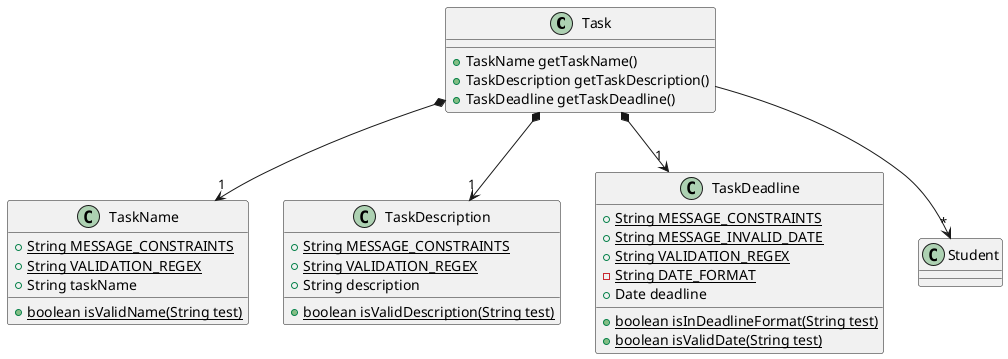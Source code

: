 @startuml
'https://plantuml.com/class-diagram

class Task {
+ TaskName getTaskName()
+ TaskDescription getTaskDescription()
+ TaskDeadline getTaskDeadline()
}

class TaskName {
+ {static} String MESSAGE_CONSTRAINTS
+ {static} String VALIDATION_REGEX
+ String taskName

+ {static} boolean isValidName(String test)
}

class TaskDescription {
+ {static} String MESSAGE_CONSTRAINTS
+ {static} String VALIDATION_REGEX
+ String description

+ {static} boolean isValidDescription(String test)
}

class TaskDeadline {
+ {static} String MESSAGE_CONSTRAINTS
+ {static} String MESSAGE_INVALID_DATE
+ {static} String VALIDATION_REGEX
- {static} String DATE_FORMAT
+ Date deadline

+ {static} boolean isInDeadlineFormat(String test)
+ {static} boolean isValidDate(String test)
}

class Student {

}


Task *--> "1" TaskName
Task *--> "1" TaskDescription
Task *--> "1" TaskDeadline
Task --> "*" Student

@enduml

